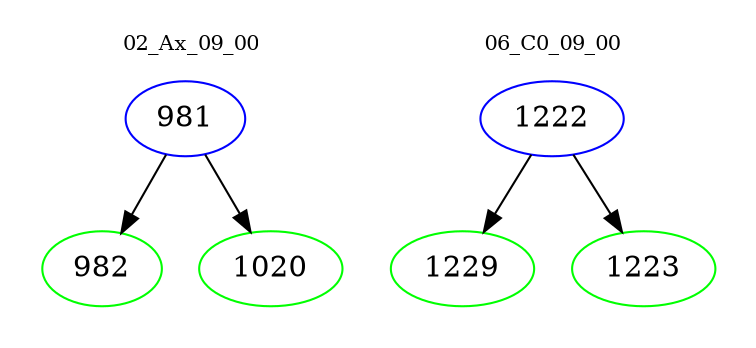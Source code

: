 digraph{
subgraph cluster_0 {
color = white
label = "02_Ax_09_00";
fontsize=10;
T0_981 [label="981", color="blue"]
T0_981 -> T0_982 [color="black"]
T0_982 [label="982", color="green"]
T0_981 -> T0_1020 [color="black"]
T0_1020 [label="1020", color="green"]
}
subgraph cluster_1 {
color = white
label = "06_C0_09_00";
fontsize=10;
T1_1222 [label="1222", color="blue"]
T1_1222 -> T1_1229 [color="black"]
T1_1229 [label="1229", color="green"]
T1_1222 -> T1_1223 [color="black"]
T1_1223 [label="1223", color="green"]
}
}
